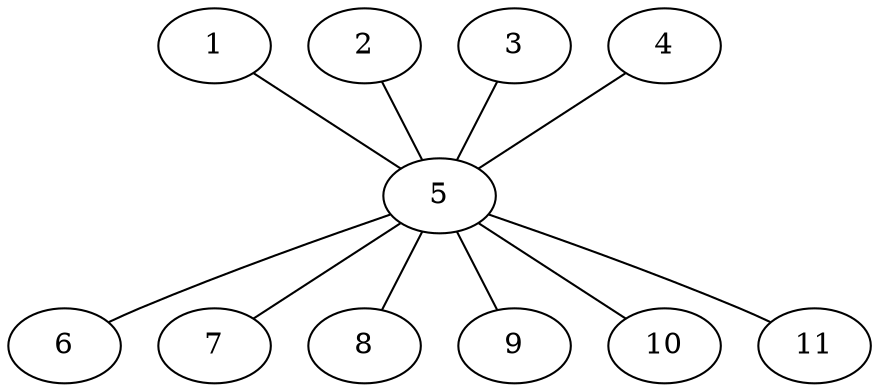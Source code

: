 graph BT5 {

   graph [ code="5,5,5,5,5,5,5,5,5"];


node1[label="1"];
node2[label="2"];
node3[label="3"];
node4[label="4"];
node5[label="5"];
node6[label="6"];
node7[label="7"];
node8[label="8"];
node9[label="9"];
node10[label="10"];
node11[label="11"];

node1--node5;
node2--node5;
node3--node5;
node4--node5;

node5-- node6;
node5-- node7;
node5-- node8;
node5-- node9;
node5-- node10;
node5-- node11;


}